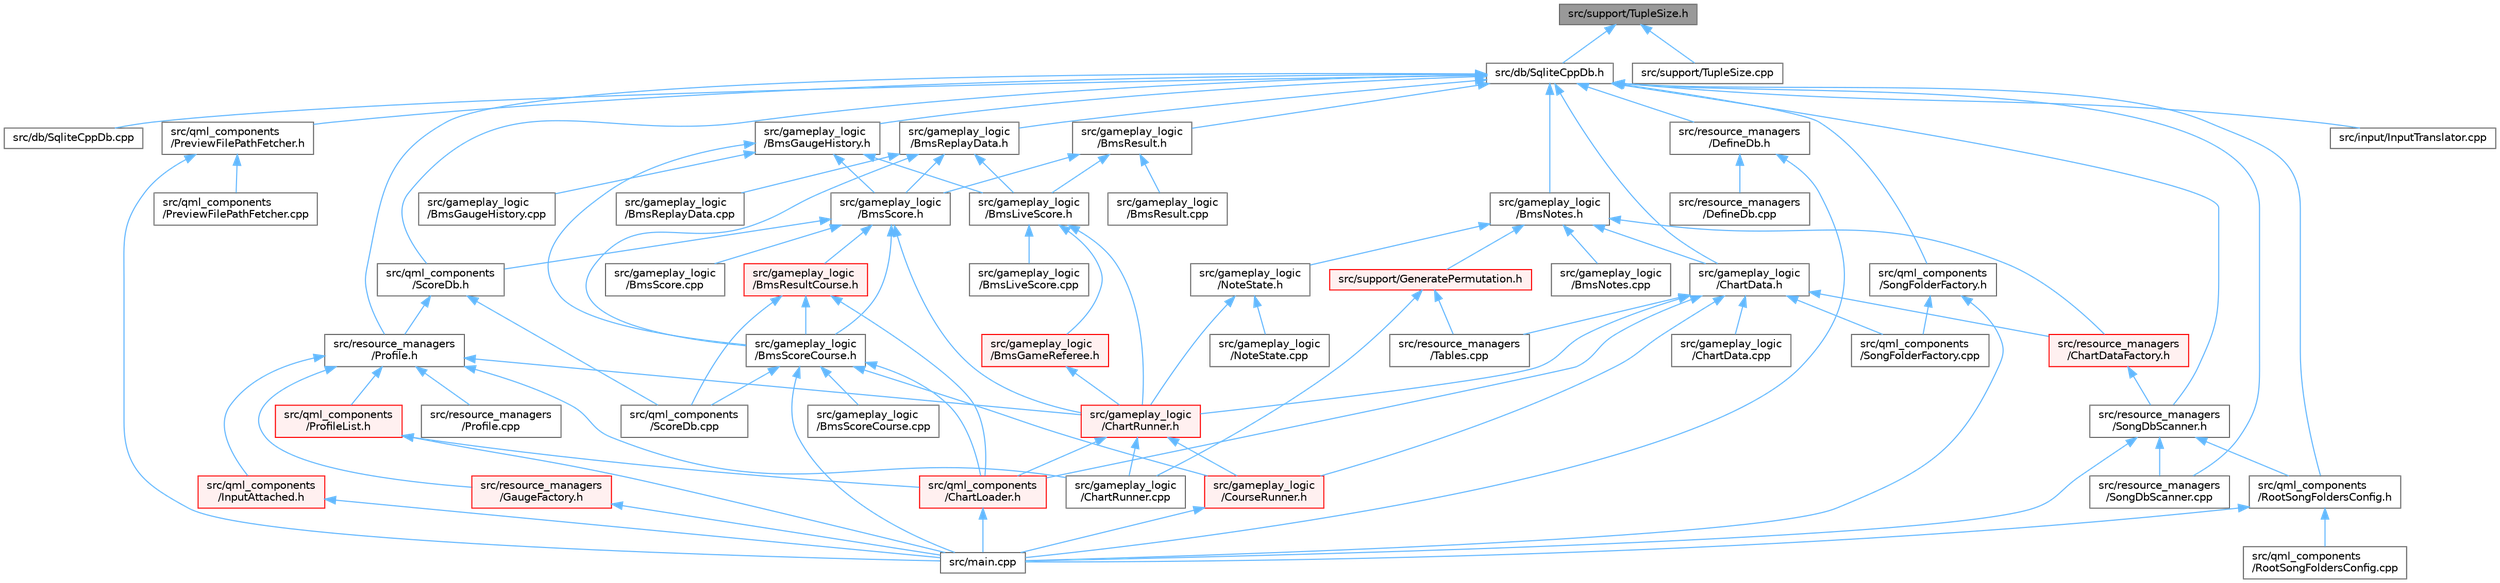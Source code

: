 digraph "src/support/TupleSize.h"
{
 // LATEX_PDF_SIZE
  bgcolor="transparent";
  edge [fontname=Helvetica,fontsize=10,labelfontname=Helvetica,labelfontsize=10];
  node [fontname=Helvetica,fontsize=10,shape=box,height=0.2,width=0.4];
  Node1 [id="Node000001",label="src/support/TupleSize.h",height=0.2,width=0.4,color="gray40", fillcolor="grey60", style="filled", fontcolor="black",tooltip=" "];
  Node1 -> Node2 [id="edge1_Node000001_Node000002",dir="back",color="steelblue1",style="solid",tooltip=" "];
  Node2 [id="Node000002",label="src/db/SqliteCppDb.h",height=0.2,width=0.4,color="grey40", fillcolor="white", style="filled",URL="$SqliteCppDb_8h.html",tooltip=" "];
  Node2 -> Node3 [id="edge2_Node000002_Node000003",dir="back",color="steelblue1",style="solid",tooltip=" "];
  Node3 [id="Node000003",label="src/db/SqliteCppDb.cpp",height=0.2,width=0.4,color="grey40", fillcolor="white", style="filled",URL="$SqliteCppDb_8cpp.html",tooltip=" "];
  Node2 -> Node4 [id="edge3_Node000002_Node000004",dir="back",color="steelblue1",style="solid",tooltip=" "];
  Node4 [id="Node000004",label="src/gameplay_logic\l/BmsGaugeHistory.h",height=0.2,width=0.4,color="grey40", fillcolor="white", style="filled",URL="$BmsGaugeHistory_8h.html",tooltip=" "];
  Node4 -> Node5 [id="edge4_Node000004_Node000005",dir="back",color="steelblue1",style="solid",tooltip=" "];
  Node5 [id="Node000005",label="src/gameplay_logic\l/BmsGaugeHistory.cpp",height=0.2,width=0.4,color="grey40", fillcolor="white", style="filled",URL="$BmsGaugeHistory_8cpp.html",tooltip=" "];
  Node4 -> Node6 [id="edge5_Node000004_Node000006",dir="back",color="steelblue1",style="solid",tooltip=" "];
  Node6 [id="Node000006",label="src/gameplay_logic\l/BmsLiveScore.h",height=0.2,width=0.4,color="grey40", fillcolor="white", style="filled",URL="$BmsLiveScore_8h.html",tooltip=" "];
  Node6 -> Node7 [id="edge6_Node000006_Node000007",dir="back",color="steelblue1",style="solid",tooltip=" "];
  Node7 [id="Node000007",label="src/gameplay_logic\l/BmsGameReferee.h",height=0.2,width=0.4,color="red", fillcolor="#FFF0F0", style="filled",URL="$BmsGameReferee_8h.html",tooltip=" "];
  Node7 -> Node9 [id="edge7_Node000007_Node000009",dir="back",color="steelblue1",style="solid",tooltip=" "];
  Node9 [id="Node000009",label="src/gameplay_logic\l/ChartRunner.h",height=0.2,width=0.4,color="red", fillcolor="#FFF0F0", style="filled",URL="$ChartRunner_8h.html",tooltip=" "];
  Node9 -> Node10 [id="edge8_Node000009_Node000010",dir="back",color="steelblue1",style="solid",tooltip=" "];
  Node10 [id="Node000010",label="src/gameplay_logic\l/ChartRunner.cpp",height=0.2,width=0.4,color="grey40", fillcolor="white", style="filled",URL="$ChartRunner_8cpp.html",tooltip=" "];
  Node9 -> Node11 [id="edge9_Node000009_Node000011",dir="back",color="steelblue1",style="solid",tooltip=" "];
  Node11 [id="Node000011",label="src/gameplay_logic\l/CourseRunner.h",height=0.2,width=0.4,color="red", fillcolor="#FFF0F0", style="filled",URL="$CourseRunner_8h.html",tooltip=" "];
  Node11 -> Node13 [id="edge10_Node000011_Node000013",dir="back",color="steelblue1",style="solid",tooltip=" "];
  Node13 [id="Node000013",label="src/main.cpp",height=0.2,width=0.4,color="grey40", fillcolor="white", style="filled",URL="$main_8cpp.html",tooltip=" "];
  Node9 -> Node15 [id="edge11_Node000009_Node000015",dir="back",color="steelblue1",style="solid",tooltip=" "];
  Node15 [id="Node000015",label="src/qml_components\l/ChartLoader.h",height=0.2,width=0.4,color="red", fillcolor="#FFF0F0", style="filled",URL="$ChartLoader_8h.html",tooltip=" "];
  Node15 -> Node13 [id="edge12_Node000015_Node000013",dir="back",color="steelblue1",style="solid",tooltip=" "];
  Node6 -> Node18 [id="edge13_Node000006_Node000018",dir="back",color="steelblue1",style="solid",tooltip=" "];
  Node18 [id="Node000018",label="src/gameplay_logic\l/BmsLiveScore.cpp",height=0.2,width=0.4,color="grey40", fillcolor="white", style="filled",URL="$BmsLiveScore_8cpp.html",tooltip=" "];
  Node6 -> Node9 [id="edge14_Node000006_Node000009",dir="back",color="steelblue1",style="solid",tooltip=" "];
  Node4 -> Node19 [id="edge15_Node000004_Node000019",dir="back",color="steelblue1",style="solid",tooltip=" "];
  Node19 [id="Node000019",label="src/gameplay_logic\l/BmsScore.h",height=0.2,width=0.4,color="grey40", fillcolor="white", style="filled",URL="$BmsScore_8h.html",tooltip=" "];
  Node19 -> Node20 [id="edge16_Node000019_Node000020",dir="back",color="steelblue1",style="solid",tooltip=" "];
  Node20 [id="Node000020",label="src/gameplay_logic\l/BmsResultCourse.h",height=0.2,width=0.4,color="red", fillcolor="#FFF0F0", style="filled",URL="$BmsResultCourse_8h.html",tooltip=" "];
  Node20 -> Node22 [id="edge17_Node000020_Node000022",dir="back",color="steelblue1",style="solid",tooltip=" "];
  Node22 [id="Node000022",label="src/gameplay_logic\l/BmsScoreCourse.h",height=0.2,width=0.4,color="grey40", fillcolor="white", style="filled",URL="$BmsScoreCourse_8h.html",tooltip=" "];
  Node22 -> Node23 [id="edge18_Node000022_Node000023",dir="back",color="steelblue1",style="solid",tooltip=" "];
  Node23 [id="Node000023",label="src/gameplay_logic\l/BmsScoreCourse.cpp",height=0.2,width=0.4,color="grey40", fillcolor="white", style="filled",URL="$BmsScoreCourse_8cpp.html",tooltip=" "];
  Node22 -> Node11 [id="edge19_Node000022_Node000011",dir="back",color="steelblue1",style="solid",tooltip=" "];
  Node22 -> Node13 [id="edge20_Node000022_Node000013",dir="back",color="steelblue1",style="solid",tooltip=" "];
  Node22 -> Node15 [id="edge21_Node000022_Node000015",dir="back",color="steelblue1",style="solid",tooltip=" "];
  Node22 -> Node24 [id="edge22_Node000022_Node000024",dir="back",color="steelblue1",style="solid",tooltip=" "];
  Node24 [id="Node000024",label="src/qml_components\l/ScoreDb.cpp",height=0.2,width=0.4,color="grey40", fillcolor="white", style="filled",URL="$ScoreDb_8cpp.html",tooltip=" "];
  Node20 -> Node15 [id="edge23_Node000020_Node000015",dir="back",color="steelblue1",style="solid",tooltip=" "];
  Node20 -> Node24 [id="edge24_Node000020_Node000024",dir="back",color="steelblue1",style="solid",tooltip=" "];
  Node19 -> Node25 [id="edge25_Node000019_Node000025",dir="back",color="steelblue1",style="solid",tooltip=" "];
  Node25 [id="Node000025",label="src/gameplay_logic\l/BmsScore.cpp",height=0.2,width=0.4,color="grey40", fillcolor="white", style="filled",URL="$BmsScore_8cpp.html",tooltip=" "];
  Node19 -> Node22 [id="edge26_Node000019_Node000022",dir="back",color="steelblue1",style="solid",tooltip=" "];
  Node19 -> Node9 [id="edge27_Node000019_Node000009",dir="back",color="steelblue1",style="solid",tooltip=" "];
  Node19 -> Node26 [id="edge28_Node000019_Node000026",dir="back",color="steelblue1",style="solid",tooltip=" "];
  Node26 [id="Node000026",label="src/qml_components\l/ScoreDb.h",height=0.2,width=0.4,color="grey40", fillcolor="white", style="filled",URL="$ScoreDb_8h.html",tooltip=" "];
  Node26 -> Node24 [id="edge29_Node000026_Node000024",dir="back",color="steelblue1",style="solid",tooltip=" "];
  Node26 -> Node27 [id="edge30_Node000026_Node000027",dir="back",color="steelblue1",style="solid",tooltip=" "];
  Node27 [id="Node000027",label="src/resource_managers\l/Profile.h",height=0.2,width=0.4,color="grey40", fillcolor="white", style="filled",URL="$Profile_8h.html",tooltip=" "];
  Node27 -> Node10 [id="edge31_Node000027_Node000010",dir="back",color="steelblue1",style="solid",tooltip=" "];
  Node27 -> Node9 [id="edge32_Node000027_Node000009",dir="back",color="steelblue1",style="solid",tooltip=" "];
  Node27 -> Node28 [id="edge33_Node000027_Node000028",dir="back",color="steelblue1",style="solid",tooltip=" "];
  Node28 [id="Node000028",label="src/qml_components\l/InputAttached.h",height=0.2,width=0.4,color="red", fillcolor="#FFF0F0", style="filled",URL="$InputAttached_8h.html",tooltip=" "];
  Node28 -> Node13 [id="edge34_Node000028_Node000013",dir="back",color="steelblue1",style="solid",tooltip=" "];
  Node27 -> Node30 [id="edge35_Node000027_Node000030",dir="back",color="steelblue1",style="solid",tooltip=" "];
  Node30 [id="Node000030",label="src/qml_components\l/ProfileList.h",height=0.2,width=0.4,color="red", fillcolor="#FFF0F0", style="filled",URL="$ProfileList_8h.html",tooltip=" "];
  Node30 -> Node13 [id="edge36_Node000030_Node000013",dir="back",color="steelblue1",style="solid",tooltip=" "];
  Node30 -> Node15 [id="edge37_Node000030_Node000015",dir="back",color="steelblue1",style="solid",tooltip=" "];
  Node27 -> Node33 [id="edge38_Node000027_Node000033",dir="back",color="steelblue1",style="solid",tooltip=" "];
  Node33 [id="Node000033",label="src/resource_managers\l/GaugeFactory.h",height=0.2,width=0.4,color="red", fillcolor="#FFF0F0", style="filled",URL="$GaugeFactory_8h.html",tooltip=" "];
  Node33 -> Node13 [id="edge39_Node000033_Node000013",dir="back",color="steelblue1",style="solid",tooltip=" "];
  Node27 -> Node35 [id="edge40_Node000027_Node000035",dir="back",color="steelblue1",style="solid",tooltip=" "];
  Node35 [id="Node000035",label="src/resource_managers\l/Profile.cpp",height=0.2,width=0.4,color="grey40", fillcolor="white", style="filled",URL="$Profile_8cpp.html",tooltip=" "];
  Node4 -> Node22 [id="edge41_Node000004_Node000022",dir="back",color="steelblue1",style="solid",tooltip=" "];
  Node2 -> Node36 [id="edge42_Node000002_Node000036",dir="back",color="steelblue1",style="solid",tooltip=" "];
  Node36 [id="Node000036",label="src/gameplay_logic\l/BmsNotes.h",height=0.2,width=0.4,color="grey40", fillcolor="white", style="filled",URL="$BmsNotes_8h.html",tooltip=" "];
  Node36 -> Node37 [id="edge43_Node000036_Node000037",dir="back",color="steelblue1",style="solid",tooltip=" "];
  Node37 [id="Node000037",label="src/gameplay_logic\l/BmsNotes.cpp",height=0.2,width=0.4,color="grey40", fillcolor="white", style="filled",URL="$BmsNotes_8cpp.html",tooltip=" "];
  Node36 -> Node38 [id="edge44_Node000036_Node000038",dir="back",color="steelblue1",style="solid",tooltip=" "];
  Node38 [id="Node000038",label="src/gameplay_logic\l/ChartData.h",height=0.2,width=0.4,color="grey40", fillcolor="white", style="filled",URL="$ChartData_8h.html",tooltip=" "];
  Node38 -> Node39 [id="edge45_Node000038_Node000039",dir="back",color="steelblue1",style="solid",tooltip=" "];
  Node39 [id="Node000039",label="src/gameplay_logic\l/ChartData.cpp",height=0.2,width=0.4,color="grey40", fillcolor="white", style="filled",URL="$ChartData_8cpp.html",tooltip=" "];
  Node38 -> Node9 [id="edge46_Node000038_Node000009",dir="back",color="steelblue1",style="solid",tooltip=" "];
  Node38 -> Node11 [id="edge47_Node000038_Node000011",dir="back",color="steelblue1",style="solid",tooltip=" "];
  Node38 -> Node15 [id="edge48_Node000038_Node000015",dir="back",color="steelblue1",style="solid",tooltip=" "];
  Node38 -> Node40 [id="edge49_Node000038_Node000040",dir="back",color="steelblue1",style="solid",tooltip=" "];
  Node40 [id="Node000040",label="src/qml_components\l/SongFolderFactory.cpp",height=0.2,width=0.4,color="grey40", fillcolor="white", style="filled",URL="$SongFolderFactory_8cpp.html",tooltip=" "];
  Node38 -> Node41 [id="edge50_Node000038_Node000041",dir="back",color="steelblue1",style="solid",tooltip=" "];
  Node41 [id="Node000041",label="src/resource_managers\l/ChartDataFactory.h",height=0.2,width=0.4,color="red", fillcolor="#FFF0F0", style="filled",URL="$ChartDataFactory_8h.html",tooltip=" "];
  Node41 -> Node43 [id="edge51_Node000041_Node000043",dir="back",color="steelblue1",style="solid",tooltip=" "];
  Node43 [id="Node000043",label="src/resource_managers\l/SongDbScanner.h",height=0.2,width=0.4,color="grey40", fillcolor="white", style="filled",URL="$SongDbScanner_8h.html",tooltip=" "];
  Node43 -> Node13 [id="edge52_Node000043_Node000013",dir="back",color="steelblue1",style="solid",tooltip=" "];
  Node43 -> Node44 [id="edge53_Node000043_Node000044",dir="back",color="steelblue1",style="solid",tooltip=" "];
  Node44 [id="Node000044",label="src/qml_components\l/RootSongFoldersConfig.h",height=0.2,width=0.4,color="grey40", fillcolor="white", style="filled",URL="$RootSongFoldersConfig_8h.html",tooltip=" "];
  Node44 -> Node13 [id="edge54_Node000044_Node000013",dir="back",color="steelblue1",style="solid",tooltip=" "];
  Node44 -> Node45 [id="edge55_Node000044_Node000045",dir="back",color="steelblue1",style="solid",tooltip=" "];
  Node45 [id="Node000045",label="src/qml_components\l/RootSongFoldersConfig.cpp",height=0.2,width=0.4,color="grey40", fillcolor="white", style="filled",URL="$RootSongFoldersConfig_8cpp.html",tooltip=" "];
  Node43 -> Node46 [id="edge56_Node000043_Node000046",dir="back",color="steelblue1",style="solid",tooltip=" "];
  Node46 [id="Node000046",label="src/resource_managers\l/SongDbScanner.cpp",height=0.2,width=0.4,color="grey40", fillcolor="white", style="filled",URL="$SongDbScanner_8cpp.html",tooltip=" "];
  Node38 -> Node47 [id="edge57_Node000038_Node000047",dir="back",color="steelblue1",style="solid",tooltip=" "];
  Node47 [id="Node000047",label="src/resource_managers\l/Tables.cpp",height=0.2,width=0.4,color="grey40", fillcolor="white", style="filled",URL="$Tables_8cpp.html",tooltip=" "];
  Node36 -> Node48 [id="edge58_Node000036_Node000048",dir="back",color="steelblue1",style="solid",tooltip=" "];
  Node48 [id="Node000048",label="src/gameplay_logic\l/NoteState.h",height=0.2,width=0.4,color="grey40", fillcolor="white", style="filled",URL="$NoteState_8h.html",tooltip=" "];
  Node48 -> Node9 [id="edge59_Node000048_Node000009",dir="back",color="steelblue1",style="solid",tooltip=" "];
  Node48 -> Node49 [id="edge60_Node000048_Node000049",dir="back",color="steelblue1",style="solid",tooltip=" "];
  Node49 [id="Node000049",label="src/gameplay_logic\l/NoteState.cpp",height=0.2,width=0.4,color="grey40", fillcolor="white", style="filled",URL="$NoteState_8cpp.html",tooltip=" "];
  Node36 -> Node41 [id="edge61_Node000036_Node000041",dir="back",color="steelblue1",style="solid",tooltip=" "];
  Node36 -> Node50 [id="edge62_Node000036_Node000050",dir="back",color="steelblue1",style="solid",tooltip=" "];
  Node50 [id="Node000050",label="src/support/GeneratePermutation.h",height=0.2,width=0.4,color="red", fillcolor="#FFF0F0", style="filled",URL="$GeneratePermutation_8h.html",tooltip=" "];
  Node50 -> Node10 [id="edge63_Node000050_Node000010",dir="back",color="steelblue1",style="solid",tooltip=" "];
  Node50 -> Node47 [id="edge64_Node000050_Node000047",dir="back",color="steelblue1",style="solid",tooltip=" "];
  Node2 -> Node52 [id="edge65_Node000002_Node000052",dir="back",color="steelblue1",style="solid",tooltip=" "];
  Node52 [id="Node000052",label="src/gameplay_logic\l/BmsReplayData.h",height=0.2,width=0.4,color="grey40", fillcolor="white", style="filled",URL="$BmsReplayData_8h.html",tooltip=" "];
  Node52 -> Node6 [id="edge66_Node000052_Node000006",dir="back",color="steelblue1",style="solid",tooltip=" "];
  Node52 -> Node53 [id="edge67_Node000052_Node000053",dir="back",color="steelblue1",style="solid",tooltip=" "];
  Node53 [id="Node000053",label="src/gameplay_logic\l/BmsReplayData.cpp",height=0.2,width=0.4,color="grey40", fillcolor="white", style="filled",URL="$BmsReplayData_8cpp.html",tooltip=" "];
  Node52 -> Node19 [id="edge68_Node000052_Node000019",dir="back",color="steelblue1",style="solid",tooltip=" "];
  Node52 -> Node22 [id="edge69_Node000052_Node000022",dir="back",color="steelblue1",style="solid",tooltip=" "];
  Node2 -> Node54 [id="edge70_Node000002_Node000054",dir="back",color="steelblue1",style="solid",tooltip=" "];
  Node54 [id="Node000054",label="src/gameplay_logic\l/BmsResult.h",height=0.2,width=0.4,color="grey40", fillcolor="white", style="filled",URL="$BmsResult_8h.html",tooltip=" "];
  Node54 -> Node6 [id="edge71_Node000054_Node000006",dir="back",color="steelblue1",style="solid",tooltip=" "];
  Node54 -> Node55 [id="edge72_Node000054_Node000055",dir="back",color="steelblue1",style="solid",tooltip=" "];
  Node55 [id="Node000055",label="src/gameplay_logic\l/BmsResult.cpp",height=0.2,width=0.4,color="grey40", fillcolor="white", style="filled",URL="$BmsResult_8cpp.html",tooltip=" "];
  Node54 -> Node19 [id="edge73_Node000054_Node000019",dir="back",color="steelblue1",style="solid",tooltip=" "];
  Node2 -> Node38 [id="edge74_Node000002_Node000038",dir="back",color="steelblue1",style="solid",tooltip=" "];
  Node2 -> Node56 [id="edge75_Node000002_Node000056",dir="back",color="steelblue1",style="solid",tooltip=" "];
  Node56 [id="Node000056",label="src/input/InputTranslator.cpp",height=0.2,width=0.4,color="grey40", fillcolor="white", style="filled",URL="$InputTranslator_8cpp.html",tooltip=" "];
  Node2 -> Node57 [id="edge76_Node000002_Node000057",dir="back",color="steelblue1",style="solid",tooltip=" "];
  Node57 [id="Node000057",label="src/qml_components\l/PreviewFilePathFetcher.h",height=0.2,width=0.4,color="grey40", fillcolor="white", style="filled",URL="$PreviewFilePathFetcher_8h.html",tooltip=" "];
  Node57 -> Node13 [id="edge77_Node000057_Node000013",dir="back",color="steelblue1",style="solid",tooltip=" "];
  Node57 -> Node58 [id="edge78_Node000057_Node000058",dir="back",color="steelblue1",style="solid",tooltip=" "];
  Node58 [id="Node000058",label="src/qml_components\l/PreviewFilePathFetcher.cpp",height=0.2,width=0.4,color="grey40", fillcolor="white", style="filled",URL="$PreviewFilePathFetcher_8cpp.html",tooltip=" "];
  Node2 -> Node44 [id="edge79_Node000002_Node000044",dir="back",color="steelblue1",style="solid",tooltip=" "];
  Node2 -> Node26 [id="edge80_Node000002_Node000026",dir="back",color="steelblue1",style="solid",tooltip=" "];
  Node2 -> Node59 [id="edge81_Node000002_Node000059",dir="back",color="steelblue1",style="solid",tooltip=" "];
  Node59 [id="Node000059",label="src/qml_components\l/SongFolderFactory.h",height=0.2,width=0.4,color="grey40", fillcolor="white", style="filled",URL="$SongFolderFactory_8h.html",tooltip=" "];
  Node59 -> Node13 [id="edge82_Node000059_Node000013",dir="back",color="steelblue1",style="solid",tooltip=" "];
  Node59 -> Node40 [id="edge83_Node000059_Node000040",dir="back",color="steelblue1",style="solid",tooltip=" "];
  Node2 -> Node60 [id="edge84_Node000002_Node000060",dir="back",color="steelblue1",style="solid",tooltip=" "];
  Node60 [id="Node000060",label="src/resource_managers\l/DefineDb.h",height=0.2,width=0.4,color="grey40", fillcolor="white", style="filled",URL="$DefineDb_8h.html",tooltip=" "];
  Node60 -> Node13 [id="edge85_Node000060_Node000013",dir="back",color="steelblue1",style="solid",tooltip=" "];
  Node60 -> Node61 [id="edge86_Node000060_Node000061",dir="back",color="steelblue1",style="solid",tooltip=" "];
  Node61 [id="Node000061",label="src/resource_managers\l/DefineDb.cpp",height=0.2,width=0.4,color="grey40", fillcolor="white", style="filled",URL="$DefineDb_8cpp.html",tooltip=" "];
  Node2 -> Node27 [id="edge87_Node000002_Node000027",dir="back",color="steelblue1",style="solid",tooltip=" "];
  Node2 -> Node46 [id="edge88_Node000002_Node000046",dir="back",color="steelblue1",style="solid",tooltip=" "];
  Node2 -> Node43 [id="edge89_Node000002_Node000043",dir="back",color="steelblue1",style="solid",tooltip=" "];
  Node1 -> Node62 [id="edge90_Node000001_Node000062",dir="back",color="steelblue1",style="solid",tooltip=" "];
  Node62 [id="Node000062",label="src/support/TupleSize.cpp",height=0.2,width=0.4,color="grey40", fillcolor="white", style="filled",URL="$TupleSize_8cpp.html",tooltip=" "];
}
